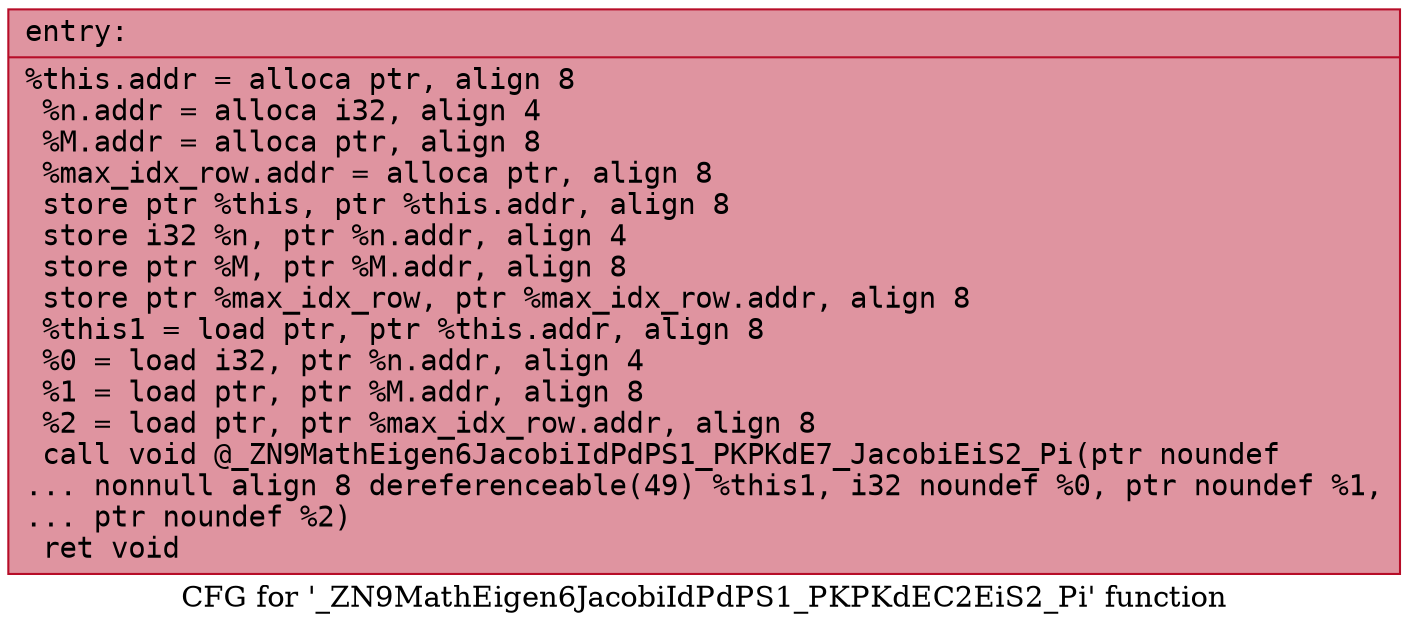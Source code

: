 digraph "CFG for '_ZN9MathEigen6JacobiIdPdPS1_PKPKdEC2EiS2_Pi' function" {
	label="CFG for '_ZN9MathEigen6JacobiIdPdPS1_PKPKdEC2EiS2_Pi' function";

	Node0x560092448460 [shape=record,color="#b70d28ff", style=filled, fillcolor="#b70d2870" fontname="Courier",label="{entry:\l|  %this.addr = alloca ptr, align 8\l  %n.addr = alloca i32, align 4\l  %M.addr = alloca ptr, align 8\l  %max_idx_row.addr = alloca ptr, align 8\l  store ptr %this, ptr %this.addr, align 8\l  store i32 %n, ptr %n.addr, align 4\l  store ptr %M, ptr %M.addr, align 8\l  store ptr %max_idx_row, ptr %max_idx_row.addr, align 8\l  %this1 = load ptr, ptr %this.addr, align 8\l  %0 = load i32, ptr %n.addr, align 4\l  %1 = load ptr, ptr %M.addr, align 8\l  %2 = load ptr, ptr %max_idx_row.addr, align 8\l  call void @_ZN9MathEigen6JacobiIdPdPS1_PKPKdE7_JacobiEiS2_Pi(ptr noundef\l... nonnull align 8 dereferenceable(49) %this1, i32 noundef %0, ptr noundef %1,\l... ptr noundef %2)\l  ret void\l}"];
}
